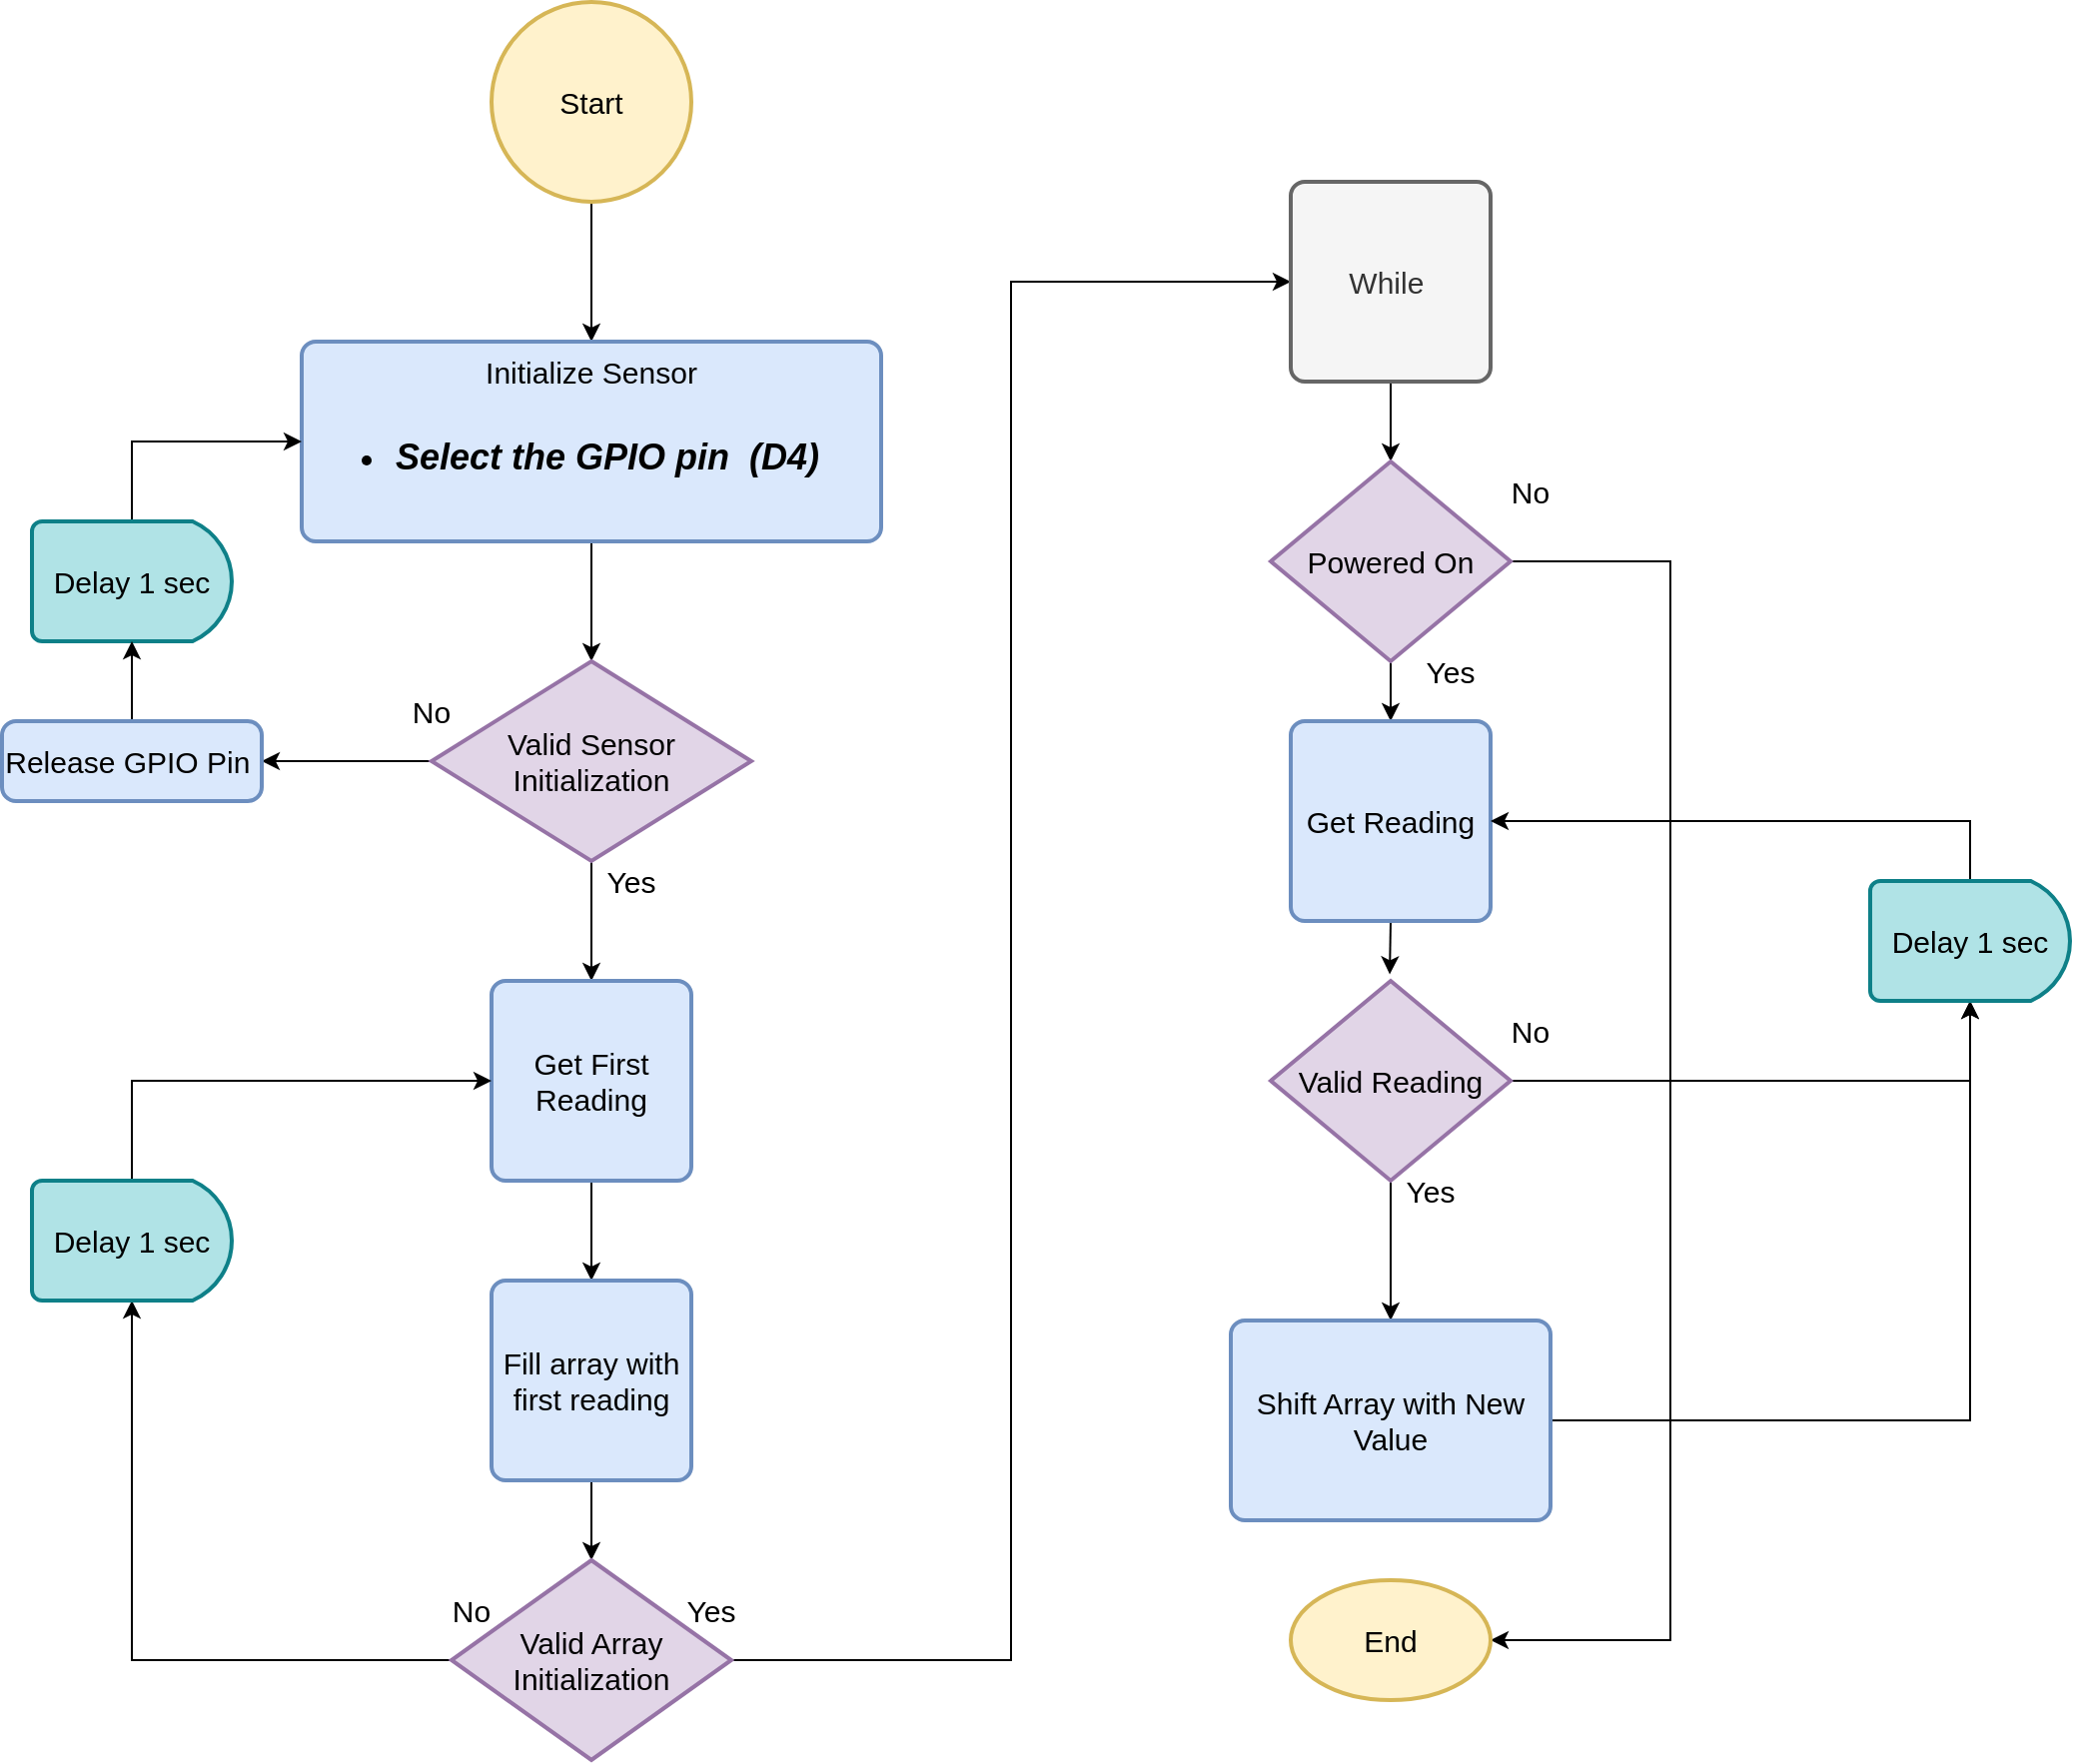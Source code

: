 <mxfile version="20.6.0" type="github">
  <diagram id="C5RBs43oDa-KdzZeNtuy" name="Page-1">
    <mxGraphModel dx="1422" dy="697" grid="1" gridSize="10" guides="1" tooltips="1" connect="1" arrows="1" fold="1" page="1" pageScale="1" pageWidth="827" pageHeight="1169" math="0" shadow="0">
      <root>
        <mxCell id="WIyWlLk6GJQsqaUBKTNV-0" />
        <mxCell id="WIyWlLk6GJQsqaUBKTNV-1" parent="WIyWlLk6GJQsqaUBKTNV-0" />
        <mxCell id="EBqMJ3u9A-3nKEFXwhYl-12" style="edgeStyle=orthogonalEdgeStyle;rounded=0;orthogonalLoop=1;jettySize=auto;html=1;exitX=0.5;exitY=1;exitDx=0;exitDy=0;exitPerimeter=0;fontSize=15;" parent="WIyWlLk6GJQsqaUBKTNV-1" source="EBqMJ3u9A-3nKEFXwhYl-0" target="EBqMJ3u9A-3nKEFXwhYl-1" edge="1">
          <mxGeometry relative="1" as="geometry" />
        </mxCell>
        <mxCell id="EBqMJ3u9A-3nKEFXwhYl-0" value="Start" style="strokeWidth=2;html=1;shape=mxgraph.flowchart.start_2;whiteSpace=wrap;fillColor=#fff2cc;strokeColor=#d6b656;fontSize=15;" parent="WIyWlLk6GJQsqaUBKTNV-1" vertex="1">
          <mxGeometry x="350" y="130" width="100" height="100" as="geometry" />
        </mxCell>
        <mxCell id="EBqMJ3u9A-3nKEFXwhYl-13" style="edgeStyle=orthogonalEdgeStyle;rounded=0;orthogonalLoop=1;jettySize=auto;html=1;exitX=0.5;exitY=1;exitDx=0;exitDy=0;fontSize=15;" parent="WIyWlLk6GJQsqaUBKTNV-1" source="EBqMJ3u9A-3nKEFXwhYl-1" target="EBqMJ3u9A-3nKEFXwhYl-3" edge="1">
          <mxGeometry relative="1" as="geometry" />
        </mxCell>
        <mxCell id="EBqMJ3u9A-3nKEFXwhYl-1" value="Initialize Sensor" style="rounded=1;whiteSpace=wrap;html=1;absoluteArcSize=1;arcSize=14;strokeWidth=2;verticalAlign=top;fillColor=#dae8fc;strokeColor=#6c8ebf;fontSize=15;" parent="WIyWlLk6GJQsqaUBKTNV-1" vertex="1">
          <mxGeometry x="255" y="300" width="290" height="100" as="geometry" />
        </mxCell>
        <mxCell id="EBqMJ3u9A-3nKEFXwhYl-2" value="&lt;ul style=&quot;font-size: 18px;&quot;&gt;&lt;li style=&quot;font-size: 18px;&quot;&gt;Select the GPIO pin&amp;nbsp; (D4)&lt;/li&gt;&lt;/ul&gt;" style="text;html=1;strokeColor=none;fillColor=none;align=left;verticalAlign=top;whiteSpace=wrap;rounded=0;fontSize=18;fontStyle=3" parent="WIyWlLk6GJQsqaUBKTNV-1" vertex="1">
          <mxGeometry x="260" y="322.5" width="280" height="55" as="geometry" />
        </mxCell>
        <mxCell id="EBqMJ3u9A-3nKEFXwhYl-14" style="edgeStyle=orthogonalEdgeStyle;rounded=0;orthogonalLoop=1;jettySize=auto;html=1;exitX=0.5;exitY=1;exitDx=0;exitDy=0;exitPerimeter=0;entryX=0.5;entryY=0;entryDx=0;entryDy=0;fontSize=15;" parent="WIyWlLk6GJQsqaUBKTNV-1" source="EBqMJ3u9A-3nKEFXwhYl-3" target="EBqMJ3u9A-3nKEFXwhYl-4" edge="1">
          <mxGeometry relative="1" as="geometry" />
        </mxCell>
        <mxCell id="5dbBZcrj5IJRXUqVxAMQ-5" style="edgeStyle=orthogonalEdgeStyle;rounded=0;orthogonalLoop=1;jettySize=auto;html=1;exitX=0;exitY=0.5;exitDx=0;exitDy=0;exitPerimeter=0;entryX=1;entryY=0.5;entryDx=0;entryDy=0;fontSize=15;" parent="WIyWlLk6GJQsqaUBKTNV-1" source="EBqMJ3u9A-3nKEFXwhYl-3" target="5dbBZcrj5IJRXUqVxAMQ-2" edge="1">
          <mxGeometry relative="1" as="geometry" />
        </mxCell>
        <mxCell id="EBqMJ3u9A-3nKEFXwhYl-3" value="Valid Sensor Initialization" style="strokeWidth=2;html=1;shape=mxgraph.flowchart.decision;whiteSpace=wrap;fillColor=#e1d5e7;strokeColor=#9673a6;fontSize=15;" parent="WIyWlLk6GJQsqaUBKTNV-1" vertex="1">
          <mxGeometry x="320" y="460" width="160" height="100" as="geometry" />
        </mxCell>
        <mxCell id="EBqMJ3u9A-3nKEFXwhYl-15" style="edgeStyle=orthogonalEdgeStyle;rounded=0;orthogonalLoop=1;jettySize=auto;html=1;exitX=0.5;exitY=1;exitDx=0;exitDy=0;entryX=0.5;entryY=0;entryDx=0;entryDy=0;fontSize=15;" parent="WIyWlLk6GJQsqaUBKTNV-1" source="EBqMJ3u9A-3nKEFXwhYl-4" target="EBqMJ3u9A-3nKEFXwhYl-5" edge="1">
          <mxGeometry relative="1" as="geometry" />
        </mxCell>
        <mxCell id="EBqMJ3u9A-3nKEFXwhYl-4" value="Get First Reading" style="rounded=1;whiteSpace=wrap;html=1;absoluteArcSize=1;arcSize=14;strokeWidth=2;fillColor=#dae8fc;strokeColor=#6c8ebf;fontSize=15;" parent="WIyWlLk6GJQsqaUBKTNV-1" vertex="1">
          <mxGeometry x="350" y="620" width="100" height="100" as="geometry" />
        </mxCell>
        <mxCell id="EBqMJ3u9A-3nKEFXwhYl-17" style="edgeStyle=orthogonalEdgeStyle;rounded=0;orthogonalLoop=1;jettySize=auto;html=1;exitX=0.5;exitY=1;exitDx=0;exitDy=0;entryX=0.5;entryY=0;entryDx=0;entryDy=0;entryPerimeter=0;fontSize=15;" parent="WIyWlLk6GJQsqaUBKTNV-1" source="EBqMJ3u9A-3nKEFXwhYl-5" target="EBqMJ3u9A-3nKEFXwhYl-6" edge="1">
          <mxGeometry relative="1" as="geometry" />
        </mxCell>
        <mxCell id="EBqMJ3u9A-3nKEFXwhYl-5" value="Fill array with first reading" style="rounded=1;whiteSpace=wrap;html=1;absoluteArcSize=1;arcSize=14;strokeWidth=2;fillColor=#dae8fc;strokeColor=#6c8ebf;fontSize=15;" parent="WIyWlLk6GJQsqaUBKTNV-1" vertex="1">
          <mxGeometry x="350" y="770" width="100" height="100" as="geometry" />
        </mxCell>
        <mxCell id="EBqMJ3u9A-3nKEFXwhYl-46" style="edgeStyle=orthogonalEdgeStyle;rounded=0;orthogonalLoop=1;jettySize=auto;html=1;exitX=0;exitY=0.5;exitDx=0;exitDy=0;exitPerimeter=0;fontSize=15;" parent="WIyWlLk6GJQsqaUBKTNV-1" source="EBqMJ3u9A-3nKEFXwhYl-6" target="EBqMJ3u9A-3nKEFXwhYl-40" edge="1">
          <mxGeometry relative="1" as="geometry" />
        </mxCell>
        <mxCell id="EBqMJ3u9A-3nKEFXwhYl-51" style="edgeStyle=orthogonalEdgeStyle;rounded=0;orthogonalLoop=1;jettySize=auto;html=1;exitX=1;exitY=0.5;exitDx=0;exitDy=0;exitPerimeter=0;entryX=0;entryY=0.5;entryDx=0;entryDy=0;fontSize=15;" parent="WIyWlLk6GJQsqaUBKTNV-1" source="EBqMJ3u9A-3nKEFXwhYl-6" target="EBqMJ3u9A-3nKEFXwhYl-7" edge="1">
          <mxGeometry relative="1" as="geometry" />
        </mxCell>
        <mxCell id="EBqMJ3u9A-3nKEFXwhYl-6" value="Valid Array Initialization" style="strokeWidth=2;html=1;shape=mxgraph.flowchart.decision;whiteSpace=wrap;fillColor=#e1d5e7;strokeColor=#9673a6;fontSize=15;" parent="WIyWlLk6GJQsqaUBKTNV-1" vertex="1">
          <mxGeometry x="330" y="910" width="140" height="100" as="geometry" />
        </mxCell>
        <mxCell id="EBqMJ3u9A-3nKEFXwhYl-19" style="edgeStyle=orthogonalEdgeStyle;rounded=0;orthogonalLoop=1;jettySize=auto;html=1;exitX=0.5;exitY=1;exitDx=0;exitDy=0;entryX=0.5;entryY=0;entryDx=0;entryDy=0;entryPerimeter=0;fontSize=15;" parent="WIyWlLk6GJQsqaUBKTNV-1" source="EBqMJ3u9A-3nKEFXwhYl-7" target="EBqMJ3u9A-3nKEFXwhYl-8" edge="1">
          <mxGeometry relative="1" as="geometry" />
        </mxCell>
        <mxCell id="EBqMJ3u9A-3nKEFXwhYl-7" value="While&amp;nbsp;" style="rounded=1;whiteSpace=wrap;html=1;absoluteArcSize=1;arcSize=14;strokeWidth=2;fillColor=#f5f5f5;fontColor=#333333;strokeColor=#666666;fontSize=15;" parent="WIyWlLk6GJQsqaUBKTNV-1" vertex="1">
          <mxGeometry x="750" y="220" width="100" height="100" as="geometry" />
        </mxCell>
        <mxCell id="EBqMJ3u9A-3nKEFXwhYl-20" style="edgeStyle=orthogonalEdgeStyle;rounded=0;orthogonalLoop=1;jettySize=auto;html=1;exitX=0.5;exitY=1;exitDx=0;exitDy=0;exitPerimeter=0;fontSize=15;" parent="WIyWlLk6GJQsqaUBKTNV-1" source="EBqMJ3u9A-3nKEFXwhYl-8" target="EBqMJ3u9A-3nKEFXwhYl-9" edge="1">
          <mxGeometry relative="1" as="geometry" />
        </mxCell>
        <mxCell id="5dbBZcrj5IJRXUqVxAMQ-1" style="edgeStyle=orthogonalEdgeStyle;rounded=0;orthogonalLoop=1;jettySize=auto;html=1;exitX=1;exitY=0.5;exitDx=0;exitDy=0;exitPerimeter=0;entryX=1;entryY=0.5;entryDx=0;entryDy=0;entryPerimeter=0;fontSize=15;" parent="WIyWlLk6GJQsqaUBKTNV-1" source="EBqMJ3u9A-3nKEFXwhYl-8" target="EBqMJ3u9A-3nKEFXwhYl-37" edge="1">
          <mxGeometry relative="1" as="geometry">
            <Array as="points">
              <mxPoint x="940" y="410" />
              <mxPoint x="940" y="950" />
            </Array>
          </mxGeometry>
        </mxCell>
        <mxCell id="EBqMJ3u9A-3nKEFXwhYl-8" value="Powered On" style="strokeWidth=2;html=1;shape=mxgraph.flowchart.decision;whiteSpace=wrap;fillColor=#e1d5e7;strokeColor=#9673a6;fontSize=15;" parent="WIyWlLk6GJQsqaUBKTNV-1" vertex="1">
          <mxGeometry x="740" y="360" width="120" height="100" as="geometry" />
        </mxCell>
        <mxCell id="EBqMJ3u9A-3nKEFXwhYl-21" style="edgeStyle=orthogonalEdgeStyle;rounded=0;orthogonalLoop=1;jettySize=auto;html=1;exitX=0.5;exitY=1;exitDx=0;exitDy=0;entryX=0.496;entryY=-0.033;entryDx=0;entryDy=0;entryPerimeter=0;fontSize=15;" parent="WIyWlLk6GJQsqaUBKTNV-1" source="EBqMJ3u9A-3nKEFXwhYl-9" target="EBqMJ3u9A-3nKEFXwhYl-10" edge="1">
          <mxGeometry relative="1" as="geometry" />
        </mxCell>
        <mxCell id="EBqMJ3u9A-3nKEFXwhYl-9" value="Get Reading" style="rounded=1;whiteSpace=wrap;html=1;absoluteArcSize=1;arcSize=14;strokeWidth=2;fillColor=#dae8fc;strokeColor=#6c8ebf;fontSize=15;" parent="WIyWlLk6GJQsqaUBKTNV-1" vertex="1">
          <mxGeometry x="750" y="490" width="100" height="100" as="geometry" />
        </mxCell>
        <mxCell id="EBqMJ3u9A-3nKEFXwhYl-22" style="edgeStyle=orthogonalEdgeStyle;rounded=0;orthogonalLoop=1;jettySize=auto;html=1;exitX=0.5;exitY=1;exitDx=0;exitDy=0;exitPerimeter=0;entryX=0.5;entryY=0;entryDx=0;entryDy=0;fontSize=15;" parent="WIyWlLk6GJQsqaUBKTNV-1" source="EBqMJ3u9A-3nKEFXwhYl-10" target="EBqMJ3u9A-3nKEFXwhYl-11" edge="1">
          <mxGeometry relative="1" as="geometry" />
        </mxCell>
        <mxCell id="EBqMJ3u9A-3nKEFXwhYl-50" style="edgeStyle=orthogonalEdgeStyle;rounded=0;orthogonalLoop=1;jettySize=auto;html=1;exitX=1;exitY=0.5;exitDx=0;exitDy=0;exitPerimeter=0;entryX=0.5;entryY=1;entryDx=0;entryDy=0;entryPerimeter=0;fontSize=15;" parent="WIyWlLk6GJQsqaUBKTNV-1" source="EBqMJ3u9A-3nKEFXwhYl-10" target="EBqMJ3u9A-3nKEFXwhYl-29" edge="1">
          <mxGeometry relative="1" as="geometry" />
        </mxCell>
        <mxCell id="EBqMJ3u9A-3nKEFXwhYl-10" value="Valid Reading" style="strokeWidth=2;html=1;shape=mxgraph.flowchart.decision;whiteSpace=wrap;fillColor=#e1d5e7;strokeColor=#9673a6;fontSize=15;" parent="WIyWlLk6GJQsqaUBKTNV-1" vertex="1">
          <mxGeometry x="740" y="620" width="120" height="100" as="geometry" />
        </mxCell>
        <mxCell id="5dbBZcrj5IJRXUqVxAMQ-0" style="edgeStyle=orthogonalEdgeStyle;rounded=0;orthogonalLoop=1;jettySize=auto;html=1;exitX=1;exitY=0.5;exitDx=0;exitDy=0;entryX=0.5;entryY=1;entryDx=0;entryDy=0;entryPerimeter=0;fontSize=15;" parent="WIyWlLk6GJQsqaUBKTNV-1" source="EBqMJ3u9A-3nKEFXwhYl-11" target="EBqMJ3u9A-3nKEFXwhYl-29" edge="1">
          <mxGeometry relative="1" as="geometry" />
        </mxCell>
        <mxCell id="EBqMJ3u9A-3nKEFXwhYl-11" value="Shift Array with New Value" style="rounded=1;whiteSpace=wrap;html=1;absoluteArcSize=1;arcSize=14;strokeWidth=2;fillColor=#dae8fc;strokeColor=#6c8ebf;fontSize=15;" parent="WIyWlLk6GJQsqaUBKTNV-1" vertex="1">
          <mxGeometry x="720" y="790" width="160" height="100" as="geometry" />
        </mxCell>
        <mxCell id="EBqMJ3u9A-3nKEFXwhYl-24" value="No" style="text;html=1;strokeColor=none;fillColor=none;align=center;verticalAlign=middle;whiteSpace=wrap;rounded=0;fontSize=15;" parent="WIyWlLk6GJQsqaUBKTNV-1" vertex="1">
          <mxGeometry x="290" y="470" width="60" height="30" as="geometry" />
        </mxCell>
        <mxCell id="EBqMJ3u9A-3nKEFXwhYl-25" value="Yes" style="text;html=1;strokeColor=none;fillColor=none;align=center;verticalAlign=middle;whiteSpace=wrap;rounded=0;fontSize=15;" parent="WIyWlLk6GJQsqaUBKTNV-1" vertex="1">
          <mxGeometry x="390" y="555" width="60" height="30" as="geometry" />
        </mxCell>
        <mxCell id="EBqMJ3u9A-3nKEFXwhYl-26" value="No" style="text;html=1;strokeColor=none;fillColor=none;align=center;verticalAlign=middle;whiteSpace=wrap;rounded=0;fontSize=15;" parent="WIyWlLk6GJQsqaUBKTNV-1" vertex="1">
          <mxGeometry x="310" y="920" width="60" height="30" as="geometry" />
        </mxCell>
        <mxCell id="EBqMJ3u9A-3nKEFXwhYl-28" value="Yes" style="text;html=1;strokeColor=none;fillColor=none;align=center;verticalAlign=middle;whiteSpace=wrap;rounded=0;fontSize=15;" parent="WIyWlLk6GJQsqaUBKTNV-1" vertex="1">
          <mxGeometry x="430" y="920" width="60" height="30" as="geometry" />
        </mxCell>
        <mxCell id="EBqMJ3u9A-3nKEFXwhYl-31" style="edgeStyle=orthogonalEdgeStyle;rounded=0;orthogonalLoop=1;jettySize=auto;html=1;exitX=0.5;exitY=0;exitDx=0;exitDy=0;exitPerimeter=0;fontSize=15;" parent="WIyWlLk6GJQsqaUBKTNV-1" source="EBqMJ3u9A-3nKEFXwhYl-29" target="EBqMJ3u9A-3nKEFXwhYl-9" edge="1">
          <mxGeometry relative="1" as="geometry" />
        </mxCell>
        <mxCell id="EBqMJ3u9A-3nKEFXwhYl-29" value="Delay 1 sec" style="strokeWidth=2;html=1;shape=mxgraph.flowchart.delay;whiteSpace=wrap;fillColor=#b0e3e6;strokeColor=#0e8088;fontSize=15;" parent="WIyWlLk6GJQsqaUBKTNV-1" vertex="1">
          <mxGeometry x="1040" y="570" width="100" height="60" as="geometry" />
        </mxCell>
        <mxCell id="EBqMJ3u9A-3nKEFXwhYl-32" value="No" style="text;html=1;strokeColor=none;fillColor=none;align=center;verticalAlign=middle;whiteSpace=wrap;rounded=0;fontSize=15;" parent="WIyWlLk6GJQsqaUBKTNV-1" vertex="1">
          <mxGeometry x="840" y="630" width="60" height="30" as="geometry" />
        </mxCell>
        <mxCell id="EBqMJ3u9A-3nKEFXwhYl-33" value="Yes" style="text;html=1;strokeColor=none;fillColor=none;align=center;verticalAlign=middle;whiteSpace=wrap;rounded=0;fontSize=15;" parent="WIyWlLk6GJQsqaUBKTNV-1" vertex="1">
          <mxGeometry x="790" y="710" width="60" height="30" as="geometry" />
        </mxCell>
        <mxCell id="EBqMJ3u9A-3nKEFXwhYl-35" value="Yes" style="text;html=1;strokeColor=none;fillColor=none;align=center;verticalAlign=middle;whiteSpace=wrap;rounded=0;fontSize=15;" parent="WIyWlLk6GJQsqaUBKTNV-1" vertex="1">
          <mxGeometry x="800" y="450" width="60" height="30" as="geometry" />
        </mxCell>
        <mxCell id="EBqMJ3u9A-3nKEFXwhYl-37" value="End" style="strokeWidth=2;html=1;shape=mxgraph.flowchart.start_1;whiteSpace=wrap;fillColor=#fff2cc;strokeColor=#d6b656;fontSize=15;" parent="WIyWlLk6GJQsqaUBKTNV-1" vertex="1">
          <mxGeometry x="750" y="920" width="100" height="60" as="geometry" />
        </mxCell>
        <mxCell id="EBqMJ3u9A-3nKEFXwhYl-39" value="No" style="text;html=1;strokeColor=none;fillColor=none;align=center;verticalAlign=middle;whiteSpace=wrap;rounded=0;fontSize=15;" parent="WIyWlLk6GJQsqaUBKTNV-1" vertex="1">
          <mxGeometry x="840" y="360" width="60" height="30" as="geometry" />
        </mxCell>
        <mxCell id="EBqMJ3u9A-3nKEFXwhYl-42" style="edgeStyle=orthogonalEdgeStyle;rounded=0;orthogonalLoop=1;jettySize=auto;html=1;exitX=0.5;exitY=0;exitDx=0;exitDy=0;exitPerimeter=0;fontSize=15;" parent="WIyWlLk6GJQsqaUBKTNV-1" source="EBqMJ3u9A-3nKEFXwhYl-40" target="EBqMJ3u9A-3nKEFXwhYl-4" edge="1">
          <mxGeometry relative="1" as="geometry" />
        </mxCell>
        <mxCell id="EBqMJ3u9A-3nKEFXwhYl-40" value="Delay 1 sec" style="strokeWidth=2;html=1;shape=mxgraph.flowchart.delay;whiteSpace=wrap;fillColor=#b0e3e6;strokeColor=#0e8088;fontSize=15;" parent="WIyWlLk6GJQsqaUBKTNV-1" vertex="1">
          <mxGeometry x="120" y="720" width="100" height="60" as="geometry" />
        </mxCell>
        <mxCell id="EBqMJ3u9A-3nKEFXwhYl-45" style="edgeStyle=orthogonalEdgeStyle;rounded=0;orthogonalLoop=1;jettySize=auto;html=1;exitX=0.5;exitY=0;exitDx=0;exitDy=0;exitPerimeter=0;entryX=0;entryY=0.5;entryDx=0;entryDy=0;fontSize=15;" parent="WIyWlLk6GJQsqaUBKTNV-1" source="EBqMJ3u9A-3nKEFXwhYl-43" target="EBqMJ3u9A-3nKEFXwhYl-1" edge="1">
          <mxGeometry relative="1" as="geometry" />
        </mxCell>
        <mxCell id="EBqMJ3u9A-3nKEFXwhYl-43" value="Delay 1 sec" style="strokeWidth=2;html=1;shape=mxgraph.flowchart.delay;whiteSpace=wrap;fillColor=#b0e3e6;strokeColor=#0e8088;fontSize=15;" parent="WIyWlLk6GJQsqaUBKTNV-1" vertex="1">
          <mxGeometry x="120" y="390" width="100" height="60" as="geometry" />
        </mxCell>
        <mxCell id="5dbBZcrj5IJRXUqVxAMQ-4" style="edgeStyle=orthogonalEdgeStyle;rounded=0;orthogonalLoop=1;jettySize=auto;html=1;exitX=0.5;exitY=0;exitDx=0;exitDy=0;entryX=0.5;entryY=1;entryDx=0;entryDy=0;entryPerimeter=0;fontSize=15;" parent="WIyWlLk6GJQsqaUBKTNV-1" source="5dbBZcrj5IJRXUqVxAMQ-2" target="EBqMJ3u9A-3nKEFXwhYl-43" edge="1">
          <mxGeometry relative="1" as="geometry" />
        </mxCell>
        <mxCell id="5dbBZcrj5IJRXUqVxAMQ-2" value="Release GPIO Pin&amp;nbsp;" style="rounded=1;whiteSpace=wrap;html=1;absoluteArcSize=1;arcSize=14;strokeWidth=2;fillColor=#dae8fc;strokeColor=#6c8ebf;fontSize=15;" parent="WIyWlLk6GJQsqaUBKTNV-1" vertex="1">
          <mxGeometry x="105" y="490" width="130" height="40" as="geometry" />
        </mxCell>
      </root>
    </mxGraphModel>
  </diagram>
</mxfile>
